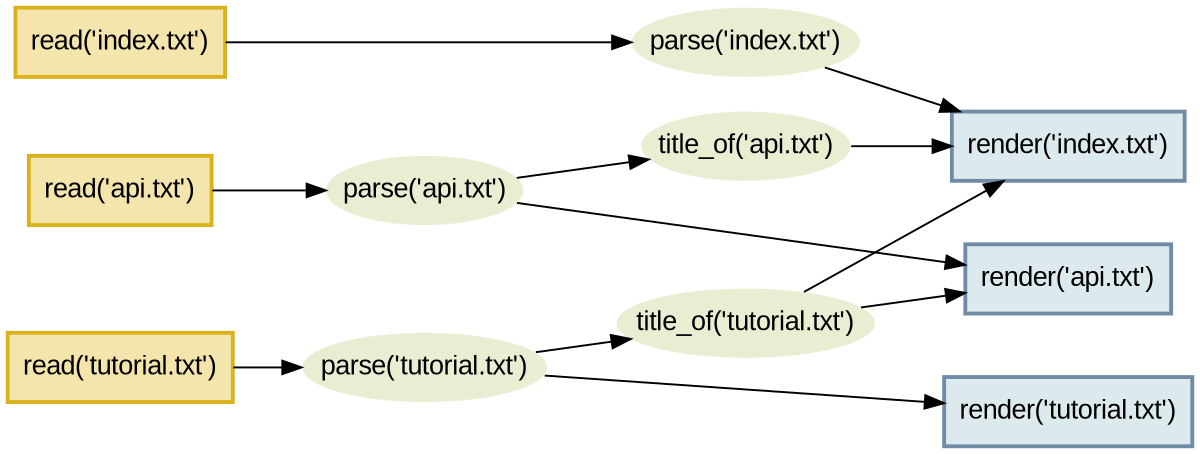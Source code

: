 digraph {
graph [rankdir=LR];
size="8,8";
node [fontname=Arial shape=rect penwidth=2 color="#DAB21D"
    style=filled fillcolor="#F4E5AD"]
{rank=same
"read('api.txt')"
"read('index.txt')"
"read('tutorial.txt')"
}
node [shape=rect penwidth=2 color="#708BA6"
    style=filled fillcolor="#DCE9ED"]
{rank=same
"render('api.txt')"
"render('index.txt')"
"render('tutorial.txt')"
}
node [shape=oval penwidth=0 style=filled fillcolor="#E8EED2"
      margin="0.05,0"]
"parse('api.txt')" -> "render('api.txt')"
"parse('api.txt')" -> "title_of('api.txt')"
"parse('index.txt')" -> "render('index.txt')"
"parse('tutorial.txt')" -> "render('tutorial.txt')"
"parse('tutorial.txt')" -> "title_of('tutorial.txt')"
"read('api.txt')" -> "parse('api.txt')"
"read('index.txt')" -> "parse('index.txt')"
"read('tutorial.txt')" -> "parse('tutorial.txt')"
"title_of('api.txt')" -> "render('index.txt')"
"title_of('tutorial.txt')" -> "render('api.txt')"
"title_of('tutorial.txt')" -> "render('index.txt')"
}